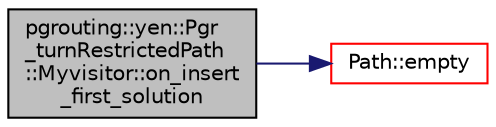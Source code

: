 digraph "pgrouting::yen::Pgr_turnRestrictedPath::Myvisitor::on_insert_first_solution"
{
  edge [fontname="Helvetica",fontsize="10",labelfontname="Helvetica",labelfontsize="10"];
  node [fontname="Helvetica",fontsize="10",shape=record];
  rankdir="LR";
  Node8 [label="pgrouting::yen::Pgr\l_turnRestrictedPath\l::Myvisitor::on_insert\l_first_solution",height=0.2,width=0.4,color="black", fillcolor="grey75", style="filled", fontcolor="black"];
  Node8 -> Node9 [color="midnightblue",fontsize="10",style="solid",fontname="Helvetica"];
  Node9 [label="Path::empty",height=0.2,width=0.4,color="red", fillcolor="white", style="filled",URL="$classPath.html#a75bd5ccf60152fefaff1df56be09946b"];
}
